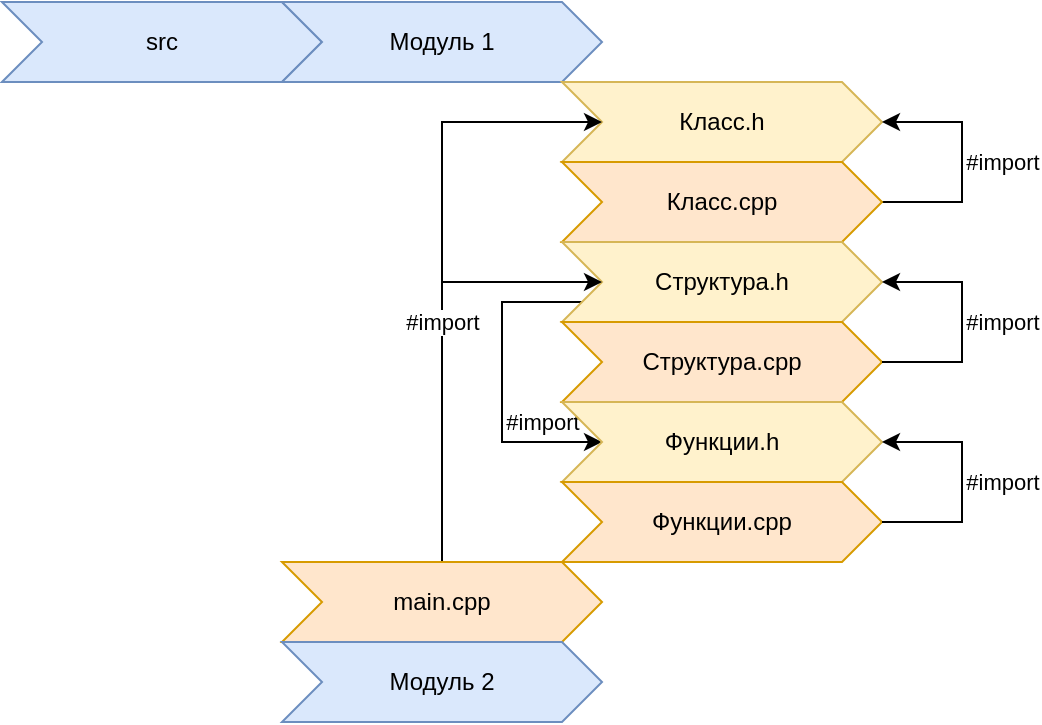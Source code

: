 <mxfile version="16.4.11" type="device" pages="2"><diagram id="eLWwzYAnk1mbSn-ZYUms" name="Структура исходного кода"><mxGraphModel dx="1088" dy="851" grid="1" gridSize="10" guides="1" tooltips="1" connect="1" arrows="1" fold="1" page="1" pageScale="1" pageWidth="1169" pageHeight="827" math="0" shadow="0"><root><mxCell id="QwbfvR0RpThyDB6XAYKc-0"/><mxCell id="QwbfvR0RpThyDB6XAYKc-1" parent="QwbfvR0RpThyDB6XAYKc-0"/><mxCell id="QwbfvR0RpThyDB6XAYKc-3" value="src" style="shape=step;perimeter=stepPerimeter;whiteSpace=wrap;html=1;fixedSize=1;fillColor=#dae8fc;strokeColor=#6c8ebf;" parent="QwbfvR0RpThyDB6XAYKc-1" vertex="1"><mxGeometry x="160" y="200" width="160" height="40" as="geometry"/></mxCell><mxCell id="QwbfvR0RpThyDB6XAYKc-4" value="Модуль 1" style="shape=step;perimeter=stepPerimeter;whiteSpace=wrap;html=1;fixedSize=1;fillColor=#dae8fc;strokeColor=#6c8ebf;" parent="QwbfvR0RpThyDB6XAYKc-1" vertex="1"><mxGeometry x="300" y="200" width="160" height="40" as="geometry"/></mxCell><mxCell id="QwbfvR0RpThyDB6XAYKc-5" value="Класс.h" style="shape=step;perimeter=stepPerimeter;whiteSpace=wrap;html=1;fixedSize=1;fillColor=#fff2cc;strokeColor=#d6b656;" parent="QwbfvR0RpThyDB6XAYKc-1" vertex="1"><mxGeometry x="440" y="240" width="160" height="40" as="geometry"/></mxCell><mxCell id="QwbfvR0RpThyDB6XAYKc-19" style="edgeStyle=orthogonalEdgeStyle;rounded=0;orthogonalLoop=1;jettySize=auto;html=1;" parent="QwbfvR0RpThyDB6XAYKc-1" source="QwbfvR0RpThyDB6XAYKc-6" target="QwbfvR0RpThyDB6XAYKc-5" edge="1"><mxGeometry relative="1" as="geometry"><Array as="points"><mxPoint x="640" y="300"/><mxPoint x="640" y="260"/></Array></mxGeometry></mxCell><mxCell id="QwbfvR0RpThyDB6XAYKc-22" value="#import" style="edgeLabel;html=1;align=center;verticalAlign=middle;resizable=0;points=[];" parent="QwbfvR0RpThyDB6XAYKc-19" vertex="1" connectable="0"><mxGeometry x="0.183" y="4" relative="1" as="geometry"><mxPoint x="24" y="11" as="offset"/></mxGeometry></mxCell><mxCell id="QwbfvR0RpThyDB6XAYKc-23" value="#import" style="edgeLabel;html=1;align=center;verticalAlign=middle;resizable=0;points=[];" parent="QwbfvR0RpThyDB6XAYKc-19" vertex="1" connectable="0"><mxGeometry x="0.183" y="4" relative="1" as="geometry"><mxPoint x="24" y="91" as="offset"/></mxGeometry></mxCell><mxCell id="QwbfvR0RpThyDB6XAYKc-24" value="#import" style="edgeLabel;html=1;align=center;verticalAlign=middle;resizable=0;points=[];" parent="QwbfvR0RpThyDB6XAYKc-19" vertex="1" connectable="0"><mxGeometry x="0.183" y="4" relative="1" as="geometry"><mxPoint x="24" y="171" as="offset"/></mxGeometry></mxCell><mxCell id="QwbfvR0RpThyDB6XAYKc-28" value="#import" style="edgeLabel;html=1;align=center;verticalAlign=middle;resizable=0;points=[];" parent="QwbfvR0RpThyDB6XAYKc-19" vertex="1" connectable="0"><mxGeometry x="0.183" y="4" relative="1" as="geometry"><mxPoint x="-206" y="141" as="offset"/></mxGeometry></mxCell><mxCell id="QwbfvR0RpThyDB6XAYKc-6" value="Класс.cpp" style="shape=step;perimeter=stepPerimeter;whiteSpace=wrap;html=1;fixedSize=1;fillColor=#ffe6cc;strokeColor=#d79b00;" parent="QwbfvR0RpThyDB6XAYKc-1" vertex="1"><mxGeometry x="440" y="280" width="160" height="40" as="geometry"/></mxCell><mxCell id="QwbfvR0RpThyDB6XAYKc-27" style="edgeStyle=orthogonalEdgeStyle;rounded=0;orthogonalLoop=1;jettySize=auto;html=1;" parent="QwbfvR0RpThyDB6XAYKc-1" source="QwbfvR0RpThyDB6XAYKc-7" target="QwbfvR0RpThyDB6XAYKc-9" edge="1"><mxGeometry relative="1" as="geometry"><Array as="points"><mxPoint x="410" y="350"/><mxPoint x="410" y="420"/></Array></mxGeometry></mxCell><mxCell id="QwbfvR0RpThyDB6XAYKc-7" value="Структура.h" style="shape=step;perimeter=stepPerimeter;whiteSpace=wrap;html=1;fixedSize=1;fillColor=#fff2cc;strokeColor=#d6b656;" parent="QwbfvR0RpThyDB6XAYKc-1" vertex="1"><mxGeometry x="440" y="320" width="160" height="40" as="geometry"/></mxCell><mxCell id="QwbfvR0RpThyDB6XAYKc-8" value="Структура.cpp" style="shape=step;perimeter=stepPerimeter;whiteSpace=wrap;html=1;fixedSize=1;fillColor=#ffe6cc;strokeColor=#d79b00;" parent="QwbfvR0RpThyDB6XAYKc-1" vertex="1"><mxGeometry x="440" y="360" width="160" height="40" as="geometry"/></mxCell><mxCell id="QwbfvR0RpThyDB6XAYKc-9" value="Функции.h" style="shape=step;perimeter=stepPerimeter;whiteSpace=wrap;html=1;fixedSize=1;fillColor=#fff2cc;strokeColor=#d6b656;" parent="QwbfvR0RpThyDB6XAYKc-1" vertex="1"><mxGeometry x="440" y="400" width="160" height="40" as="geometry"/></mxCell><mxCell id="QwbfvR0RpThyDB6XAYKc-10" value="Функции.cpp" style="shape=step;perimeter=stepPerimeter;whiteSpace=wrap;html=1;fixedSize=1;fillColor=#ffe6cc;strokeColor=#d79b00;" parent="QwbfvR0RpThyDB6XAYKc-1" vertex="1"><mxGeometry x="440" y="440" width="160" height="40" as="geometry"/></mxCell><mxCell id="QwbfvR0RpThyDB6XAYKc-15" style="edgeStyle=orthogonalEdgeStyle;rounded=0;orthogonalLoop=1;jettySize=auto;html=1;" parent="QwbfvR0RpThyDB6XAYKc-1" source="QwbfvR0RpThyDB6XAYKc-11" target="QwbfvR0RpThyDB6XAYKc-7" edge="1"><mxGeometry relative="1" as="geometry"><Array as="points"><mxPoint x="380" y="340"/></Array></mxGeometry></mxCell><mxCell id="QwbfvR0RpThyDB6XAYKc-17" value="#import" style="edgeStyle=orthogonalEdgeStyle;rounded=0;orthogonalLoop=1;jettySize=auto;html=1;" parent="QwbfvR0RpThyDB6XAYKc-1" source="QwbfvR0RpThyDB6XAYKc-11" target="QwbfvR0RpThyDB6XAYKc-5" edge="1"><mxGeometry x="-0.2" relative="1" as="geometry"><Array as="points"><mxPoint x="380" y="260"/></Array><mxPoint as="offset"/></mxGeometry></mxCell><mxCell id="QwbfvR0RpThyDB6XAYKc-11" value="main.cpp" style="shape=step;perimeter=stepPerimeter;whiteSpace=wrap;html=1;fixedSize=1;fillColor=#ffe6cc;strokeColor=#d79b00;" parent="QwbfvR0RpThyDB6XAYKc-1" vertex="1"><mxGeometry x="300" y="480" width="160" height="40" as="geometry"/></mxCell><mxCell id="QwbfvR0RpThyDB6XAYKc-20" style="edgeStyle=orthogonalEdgeStyle;rounded=0;orthogonalLoop=1;jettySize=auto;html=1;" parent="QwbfvR0RpThyDB6XAYKc-1" edge="1"><mxGeometry relative="1" as="geometry"><mxPoint x="600" y="380" as="sourcePoint"/><mxPoint x="600" y="340" as="targetPoint"/><Array as="points"><mxPoint x="640" y="380"/><mxPoint x="640" y="340"/></Array></mxGeometry></mxCell><mxCell id="QwbfvR0RpThyDB6XAYKc-21" style="edgeStyle=orthogonalEdgeStyle;rounded=0;orthogonalLoop=1;jettySize=auto;html=1;" parent="QwbfvR0RpThyDB6XAYKc-1" edge="1"><mxGeometry relative="1" as="geometry"><mxPoint x="600" y="460" as="sourcePoint"/><mxPoint x="600" y="420" as="targetPoint"/><Array as="points"><mxPoint x="640" y="460"/><mxPoint x="640" y="420"/></Array></mxGeometry></mxCell><mxCell id="QwbfvR0RpThyDB6XAYKc-26" value="Модуль 2" style="shape=step;perimeter=stepPerimeter;whiteSpace=wrap;html=1;fixedSize=1;fillColor=#dae8fc;strokeColor=#6c8ebf;" parent="QwbfvR0RpThyDB6XAYKc-1" vertex="1"><mxGeometry x="300" y="520" width="160" height="40" as="geometry"/></mxCell></root></mxGraphModel></diagram><diagram id="5vK_AhuMznX6d_ClHUST" name="Структура проекта"><mxGraphModel dx="1408" dy="851" grid="1" gridSize="10" guides="1" tooltips="1" connect="1" arrows="1" fold="1" page="1" pageScale="1" pageWidth="1169" pageHeight="827" math="0" shadow="0"><root><mxCell id="jH9j0D_8aCGBrONOERNU-0"/><mxCell id="jH9j0D_8aCGBrONOERNU-1" parent="jH9j0D_8aCGBrONOERNU-0"/><mxCell id="-_1xtTEuF9B0tZEXwkh5-26" style="edgeStyle=orthogonalEdgeStyle;rounded=0;orthogonalLoop=1;jettySize=auto;html=1;" edge="1" parent="jH9j0D_8aCGBrONOERNU-1" source="e6_6YPMfabIQL4ZAqfc4-0" target="e6_6YPMfabIQL4ZAqfc4-1"><mxGeometry relative="1" as="geometry"><Array as="points"><mxPoint x="200" y="180"/></Array></mxGeometry></mxCell><mxCell id="-_1xtTEuF9B0tZEXwkh5-28" style="edgeStyle=orthogonalEdgeStyle;rounded=0;orthogonalLoop=1;jettySize=auto;html=1;" edge="1" parent="jH9j0D_8aCGBrONOERNU-1" source="e6_6YPMfabIQL4ZAqfc4-0" target="e6_6YPMfabIQL4ZAqfc4-2"><mxGeometry relative="1" as="geometry"><Array as="points"><mxPoint x="200" y="260"/></Array></mxGeometry></mxCell><mxCell id="-_1xtTEuF9B0tZEXwkh5-29" style="edgeStyle=orthogonalEdgeStyle;rounded=0;orthogonalLoop=1;jettySize=auto;html=1;" edge="1" parent="jH9j0D_8aCGBrONOERNU-1" source="e6_6YPMfabIQL4ZAqfc4-0" target="e6_6YPMfabIQL4ZAqfc4-3"><mxGeometry relative="1" as="geometry"><Array as="points"><mxPoint x="200" y="300"/></Array></mxGeometry></mxCell><mxCell id="-_1xtTEuF9B0tZEXwkh5-35" style="edgeStyle=orthogonalEdgeStyle;rounded=0;orthogonalLoop=1;jettySize=auto;html=1;" edge="1" parent="jH9j0D_8aCGBrONOERNU-1" source="e6_6YPMfabIQL4ZAqfc4-0" target="e6_6YPMfabIQL4ZAqfc4-4"><mxGeometry relative="1" as="geometry"><Array as="points"><mxPoint x="200" y="540"/></Array></mxGeometry></mxCell><mxCell id="-_1xtTEuF9B0tZEXwkh5-36" style="edgeStyle=orthogonalEdgeStyle;rounded=0;orthogonalLoop=1;jettySize=auto;html=1;" edge="1" parent="jH9j0D_8aCGBrONOERNU-1" source="e6_6YPMfabIQL4ZAqfc4-0" target="e6_6YPMfabIQL4ZAqfc4-5"><mxGeometry relative="1" as="geometry"><Array as="points"><mxPoint x="200" y="580"/></Array></mxGeometry></mxCell><mxCell id="e6_6YPMfabIQL4ZAqfc4-0" value="Программа" style="shape=step;perimeter=stepPerimeter;whiteSpace=wrap;html=1;fixedSize=1;fillColor=#dae8fc;strokeColor=#6c8ebf;" vertex="1" parent="jH9j0D_8aCGBrONOERNU-1"><mxGeometry x="120" y="120" width="160" height="40" as="geometry"/></mxCell><mxCell id="-_1xtTEuF9B0tZEXwkh5-27" style="edgeStyle=orthogonalEdgeStyle;rounded=0;orthogonalLoop=1;jettySize=auto;html=1;" edge="1" parent="jH9j0D_8aCGBrONOERNU-1" source="e6_6YPMfabIQL4ZAqfc4-1" target="njKkmyWyca_r9CIs3OpW-0"><mxGeometry relative="1" as="geometry"><Array as="points"><mxPoint x="340" y="220"/></Array></mxGeometry></mxCell><mxCell id="e6_6YPMfabIQL4ZAqfc4-1" value="include" style="shape=step;perimeter=stepPerimeter;whiteSpace=wrap;html=1;fixedSize=1;fillColor=#dae8fc;strokeColor=#6c8ebf;" vertex="1" parent="jH9j0D_8aCGBrONOERNU-1"><mxGeometry x="260" y="160" width="160" height="40" as="geometry"/></mxCell><mxCell id="e6_6YPMfabIQL4ZAqfc4-2" value="src" style="shape=step;perimeter=stepPerimeter;whiteSpace=wrap;html=1;fixedSize=1;fillColor=#dae8fc;strokeColor=#6c8ebf;" vertex="1" parent="jH9j0D_8aCGBrONOERNU-1"><mxGeometry x="260" y="240" width="160" height="40" as="geometry"/></mxCell><mxCell id="-_1xtTEuF9B0tZEXwkh5-30" style="edgeStyle=orthogonalEdgeStyle;rounded=0;orthogonalLoop=1;jettySize=auto;html=1;" edge="1" parent="jH9j0D_8aCGBrONOERNU-1" source="e6_6YPMfabIQL4ZAqfc4-3" target="-_1xtTEuF9B0tZEXwkh5-20"><mxGeometry relative="1" as="geometry"><Array as="points"><mxPoint x="340" y="340"/></Array></mxGeometry></mxCell><mxCell id="e6_6YPMfabIQL4ZAqfc4-3" value="lib" style="shape=step;perimeter=stepPerimeter;whiteSpace=wrap;html=1;fixedSize=1;fillColor=#dae8fc;strokeColor=#6c8ebf;" vertex="1" parent="jH9j0D_8aCGBrONOERNU-1"><mxGeometry x="260" y="280" width="160" height="40" as="geometry"/></mxCell><mxCell id="e6_6YPMfabIQL4ZAqfc4-4" value="tests" style="shape=step;perimeter=stepPerimeter;whiteSpace=wrap;html=1;fixedSize=1;fillColor=#dae8fc;strokeColor=#6c8ebf;" vertex="1" parent="jH9j0D_8aCGBrONOERNU-1"><mxGeometry x="260" y="520" width="160" height="40" as="geometry"/></mxCell><mxCell id="e6_6YPMfabIQL4ZAqfc4-5" value="doc" style="shape=step;perimeter=stepPerimeter;whiteSpace=wrap;html=1;fixedSize=1;fillColor=#dae8fc;strokeColor=#6c8ebf;" vertex="1" parent="jH9j0D_8aCGBrONOERNU-1"><mxGeometry x="260" y="560" width="160" height="40" as="geometry"/></mxCell><mxCell id="njKkmyWyca_r9CIs3OpW-0" value="Библиотека.h" style="shape=step;perimeter=stepPerimeter;whiteSpace=wrap;html=1;fixedSize=1;fillColor=#fff2cc;strokeColor=#d6b656;" vertex="1" parent="jH9j0D_8aCGBrONOERNU-1"><mxGeometry x="400" y="200" width="160" height="40" as="geometry"/></mxCell><mxCell id="-_1xtTEuF9B0tZEXwkh5-31" style="edgeStyle=orthogonalEdgeStyle;rounded=0;orthogonalLoop=1;jettySize=auto;html=1;" edge="1" parent="jH9j0D_8aCGBrONOERNU-1" source="-_1xtTEuF9B0tZEXwkh5-20" target="-_1xtTEuF9B0tZEXwkh5-23"><mxGeometry relative="1" as="geometry"><Array as="points"><mxPoint x="480" y="380"/></Array></mxGeometry></mxCell><mxCell id="-_1xtTEuF9B0tZEXwkh5-32" style="edgeStyle=orthogonalEdgeStyle;rounded=0;orthogonalLoop=1;jettySize=auto;html=1;" edge="1" parent="jH9j0D_8aCGBrONOERNU-1" source="-_1xtTEuF9B0tZEXwkh5-20" target="-_1xtTEuF9B0tZEXwkh5-22"><mxGeometry relative="1" as="geometry"><Array as="points"><mxPoint x="480" y="420"/></Array></mxGeometry></mxCell><mxCell id="-_1xtTEuF9B0tZEXwkh5-33" style="edgeStyle=orthogonalEdgeStyle;rounded=0;orthogonalLoop=1;jettySize=auto;html=1;" edge="1" parent="jH9j0D_8aCGBrONOERNU-1" source="-_1xtTEuF9B0tZEXwkh5-20" target="-_1xtTEuF9B0tZEXwkh5-24"><mxGeometry relative="1" as="geometry"><Array as="points"><mxPoint x="480" y="460"/></Array></mxGeometry></mxCell><mxCell id="-_1xtTEuF9B0tZEXwkh5-34" style="edgeStyle=orthogonalEdgeStyle;rounded=0;orthogonalLoop=1;jettySize=auto;html=1;" edge="1" parent="jH9j0D_8aCGBrONOERNU-1" source="-_1xtTEuF9B0tZEXwkh5-20" target="-_1xtTEuF9B0tZEXwkh5-25"><mxGeometry relative="1" as="geometry"><Array as="points"><mxPoint x="480" y="500"/></Array></mxGeometry></mxCell><mxCell id="-_1xtTEuF9B0tZEXwkh5-20" value="Репозиторий другого разработчика" style="shape=step;perimeter=stepPerimeter;whiteSpace=wrap;html=1;fixedSize=1;fillColor=#dae8fc;strokeColor=#6c8ebf;" vertex="1" parent="jH9j0D_8aCGBrONOERNU-1"><mxGeometry x="400" y="320" width="160" height="40" as="geometry"/></mxCell><mxCell id="-_1xtTEuF9B0tZEXwkh5-22" value="src" style="shape=step;perimeter=stepPerimeter;whiteSpace=wrap;html=1;fixedSize=1;fillColor=#dae8fc;strokeColor=#6c8ebf;" vertex="1" parent="jH9j0D_8aCGBrONOERNU-1"><mxGeometry x="540" y="400" width="160" height="40" as="geometry"/></mxCell><mxCell id="-_1xtTEuF9B0tZEXwkh5-23" value="include" style="shape=step;perimeter=stepPerimeter;whiteSpace=wrap;html=1;fixedSize=1;fillColor=#dae8fc;strokeColor=#6c8ebf;" vertex="1" parent="jH9j0D_8aCGBrONOERNU-1"><mxGeometry x="540" y="360" width="160" height="40" as="geometry"/></mxCell><mxCell id="-_1xtTEuF9B0tZEXwkh5-24" value="tests" style="shape=step;perimeter=stepPerimeter;whiteSpace=wrap;html=1;fixedSize=1;fillColor=#dae8fc;strokeColor=#6c8ebf;" vertex="1" parent="jH9j0D_8aCGBrONOERNU-1"><mxGeometry x="540" y="440" width="160" height="40" as="geometry"/></mxCell><mxCell id="-_1xtTEuF9B0tZEXwkh5-25" value="doc" style="shape=step;perimeter=stepPerimeter;whiteSpace=wrap;html=1;fixedSize=1;fillColor=#dae8fc;strokeColor=#6c8ebf;" vertex="1" parent="jH9j0D_8aCGBrONOERNU-1"><mxGeometry x="540" y="480" width="160" height="40" as="geometry"/></mxCell></root></mxGraphModel></diagram></mxfile>